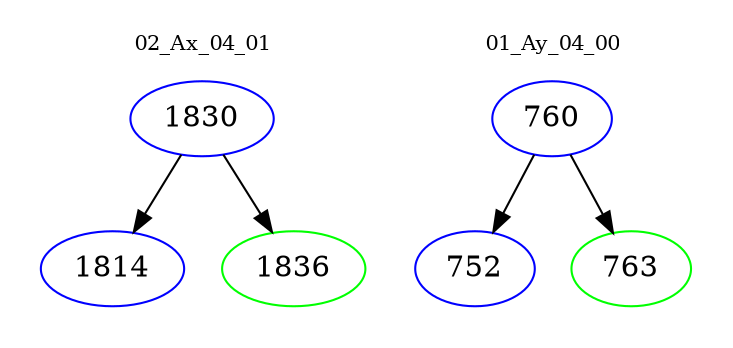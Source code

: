 digraph{
subgraph cluster_0 {
color = white
label = "02_Ax_04_01";
fontsize=10;
T0_1830 [label="1830", color="blue"]
T0_1830 -> T0_1814 [color="black"]
T0_1814 [label="1814", color="blue"]
T0_1830 -> T0_1836 [color="black"]
T0_1836 [label="1836", color="green"]
}
subgraph cluster_1 {
color = white
label = "01_Ay_04_00";
fontsize=10;
T1_760 [label="760", color="blue"]
T1_760 -> T1_752 [color="black"]
T1_752 [label="752", color="blue"]
T1_760 -> T1_763 [color="black"]
T1_763 [label="763", color="green"]
}
}
